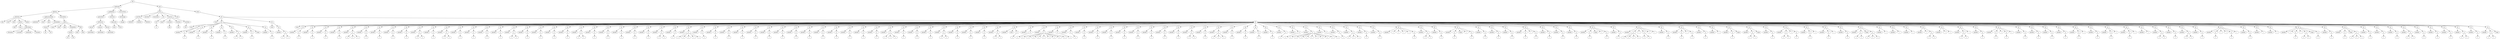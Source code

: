 digraph Tree {
	"t0" [label = "TEI"];
	"t1" [label = "teiHeader"];
	"t2" [label = "fileDesc"];
	"t3" [label = "titleStmt"];
	"t4" [label = "title"];
	"t5" [label = "title"];
	"t6" [label = "title"];
	"t7" [label = "author"];
	"t8" [label = "idno"];
	"t9" [label = "idno"];
	"t10" [label = "persName"];
	"t11" [label = "forename"];
	"t12" [label = "surname"];
	"t13" [label = "nameLink"];
	"t14" [label = "surname"];
	"t15" [label = "editor"];
	"t16" [label = "publicationStmt"];
	"t17" [label = "publisher"];
	"t18" [label = "idno"];
	"t19" [label = "idno"];
	"t20" [label = "availability"];
	"t21" [label = "licence"];
	"t22" [label = "ab"];
	"t23" [label = "ref"];
	"t24" [label = "sourceDesc"];
	"t25" [label = "bibl"];
	"t26" [label = "name"];
	"t27" [label = "idno"];
	"t28" [label = "idno"];
	"t29" [label = "availability"];
	"t30" [label = "licence"];
	"t31" [label = "ab"];
	"t32" [label = "ref"];
	"t33" [label = "bibl"];
	"t34" [label = "date"];
	"t35" [label = "idno"];
	"t36" [label = "profileDesc"];
	"t37" [label = "particDesc"];
	"t38" [label = "listPerson"];
	"t39" [label = "person"];
	"t40" [label = "persName"];
	"t41" [label = "person"];
	"t42" [label = "persName"];
	"t43" [label = "person"];
	"t44" [label = "persName"];
	"t45" [label = "textClass"];
	"t46" [label = "keywords"];
	"t47" [label = "term"];
	"t48" [label = "term"];
	"t49" [label = "revisionDesc"];
	"t50" [label = "listChange"];
	"t51" [label = "change"];
	"t52" [label = "text"];
	"t53" [label = "front"];
	"t54" [label = "docTitle"];
	"t55" [label = "titlePart"];
	"t56" [label = "titlePart"];
	"t57" [label = "titlePart"];
	"t58" [label = "docDate"];
	"t59" [label = "docAuthor"];
	"t60" [label = "div"];
	"t61" [label = "div"];
	"t62" [label = "p"];
	"t63" [label = "castList"];
	"t64" [label = "head"];
	"t65" [label = "castItem"];
	"t66" [label = "role"];
	"t67" [label = "castItem"];
	"t68" [label = "role"];
	"t69" [label = "castItem"];
	"t70" [label = "role"];
	"t71" [label = "note"];
	"t72" [label = "body"];
	"t73" [label = "div"];
	"t74" [label = "head"];
	"t75" [label = "div"];
	"t76" [label = "head"];
	"t77" [label = "sp"];
	"t78" [label = "speaker"];
	"t79" [label = "p"];
	"t80" [label = "s"];
	"t81" [label = "sp"];
	"t82" [label = "speaker"];
	"t83" [label = "p"];
	"t84" [label = "s"];
	"t85" [label = "sp"];
	"t86" [label = "speaker"];
	"t87" [label = "p"];
	"t88" [label = "s"];
	"t89" [label = "sp"];
	"t90" [label = "speaker"];
	"t91" [label = "p"];
	"t92" [label = "s"];
	"t93" [label = "sp"];
	"t94" [label = "speaker"];
	"t95" [label = "p"];
	"t96" [label = "s"];
	"t97" [label = "s"];
	"t98" [label = "sp"];
	"t99" [label = "speaker"];
	"t100" [label = "p"];
	"t101" [label = "s"];
	"t102" [label = "stage"];
	"t103" [label = "sp"];
	"t104" [label = "speaker"];
	"t105" [label = "p"];
	"t106" [label = "s"];
	"t107" [label = "div"];
	"t108" [label = "head"];
	"t109" [label = "sp"];
	"t110" [label = "speaker"];
	"t111" [label = "p"];
	"t112" [label = "s"];
	"t113" [label = "s"];
	"t114" [label = "div"];
	"t115" [label = "head"];
	"t116" [label = "sp"];
	"t117" [label = "speaker"];
	"t118" [label = "p"];
	"t119" [label = "s"];
	"t120" [label = "sp"];
	"t121" [label = "speaker"];
	"t122" [label = "p"];
	"t123" [label = "s"];
	"t124" [label = "sp"];
	"t125" [label = "speaker"];
	"t126" [label = "p"];
	"t127" [label = "s"];
	"t128" [label = "sp"];
	"t129" [label = "speaker"];
	"t130" [label = "p"];
	"t131" [label = "s"];
	"t132" [label = "sp"];
	"t133" [label = "speaker"];
	"t134" [label = "p"];
	"t135" [label = "s"];
	"t136" [label = "s"];
	"t137" [label = "s"];
	"t138" [label = "sp"];
	"t139" [label = "speaker"];
	"t140" [label = "p"];
	"t141" [label = "s"];
	"t142" [label = "sp"];
	"t143" [label = "speaker"];
	"t144" [label = "p"];
	"t145" [label = "s"];
	"t146" [label = "sp"];
	"t147" [label = "speaker"];
	"t148" [label = "p"];
	"t149" [label = "s"];
	"t150" [label = "sp"];
	"t151" [label = "speaker"];
	"t152" [label = "p"];
	"t153" [label = "s"];
	"t154" [label = "sp"];
	"t155" [label = "speaker"];
	"t156" [label = "p"];
	"t157" [label = "s"];
	"t158" [label = "s"];
	"t159" [label = "sp"];
	"t160" [label = "speaker"];
	"t161" [label = "p"];
	"t162" [label = "s"];
	"t163" [label = "sp"];
	"t164" [label = "speaker"];
	"t165" [label = "p"];
	"t166" [label = "s"];
	"t167" [label = "s"];
	"t168" [label = "sp"];
	"t169" [label = "speaker"];
	"t170" [label = "p"];
	"t171" [label = "s"];
	"t172" [label = "sp"];
	"t173" [label = "speaker"];
	"t174" [label = "p"];
	"t175" [label = "s"];
	"t176" [label = "sp"];
	"t177" [label = "speaker"];
	"t178" [label = "p"];
	"t179" [label = "s"];
	"t180" [label = "sp"];
	"t181" [label = "speaker"];
	"t182" [label = "p"];
	"t183" [label = "s"];
	"t184" [label = "sp"];
	"t185" [label = "speaker"];
	"t186" [label = "p"];
	"t187" [label = "s"];
	"t188" [label = "s"];
	"t189" [label = "sp"];
	"t190" [label = "speaker"];
	"t191" [label = "p"];
	"t192" [label = "s"];
	"t193" [label = "sp"];
	"t194" [label = "speaker"];
	"t195" [label = "p"];
	"t196" [label = "s"];
	"t197" [label = "sp"];
	"t198" [label = "speaker"];
	"t199" [label = "p"];
	"t200" [label = "s"];
	"t201" [label = "sp"];
	"t202" [label = "speaker"];
	"t203" [label = "p"];
	"t204" [label = "s"];
	"t205" [label = "sp"];
	"t206" [label = "speaker"];
	"t207" [label = "p"];
	"t208" [label = "s"];
	"t209" [label = "s"];
	"t210" [label = "sp"];
	"t211" [label = "speaker"];
	"t212" [label = "p"];
	"t213" [label = "s"];
	"t214" [label = "sp"];
	"t215" [label = "speaker"];
	"t216" [label = "p"];
	"t217" [label = "s"];
	"t218" [label = "sp"];
	"t219" [label = "speaker"];
	"t220" [label = "p"];
	"t221" [label = "s"];
	"t222" [label = "sp"];
	"t223" [label = "speaker"];
	"t224" [label = "p"];
	"t225" [label = "s"];
	"t226" [label = "sp"];
	"t227" [label = "speaker"];
	"t228" [label = "p"];
	"t229" [label = "s"];
	"t230" [label = "sp"];
	"t231" [label = "speaker"];
	"t232" [label = "p"];
	"t233" [label = "s"];
	"t234" [label = "s"];
	"t235" [label = "sp"];
	"t236" [label = "speaker"];
	"t237" [label = "p"];
	"t238" [label = "s"];
	"t239" [label = "sp"];
	"t240" [label = "speaker"];
	"t241" [label = "p"];
	"t242" [label = "s"];
	"t243" [label = "s"];
	"t244" [label = "s"];
	"t245" [label = "s"];
	"t246" [label = "s"];
	"t247" [label = "sp"];
	"t248" [label = "speaker"];
	"t249" [label = "p"];
	"t250" [label = "s"];
	"t251" [label = "sp"];
	"t252" [label = "speaker"];
	"t253" [label = "p"];
	"t254" [label = "s"];
	"t255" [label = "sp"];
	"t256" [label = "speaker"];
	"t257" [label = "p"];
	"t258" [label = "s"];
	"t259" [label = "sp"];
	"t260" [label = "speaker"];
	"t261" [label = "p"];
	"t262" [label = "s"];
	"t263" [label = "sp"];
	"t264" [label = "speaker"];
	"t265" [label = "p"];
	"t266" [label = "s"];
	"t267" [label = "sp"];
	"t268" [label = "speaker"];
	"t269" [label = "p"];
	"t270" [label = "s"];
	"t271" [label = "sp"];
	"t272" [label = "speaker"];
	"t273" [label = "p"];
	"t274" [label = "s"];
	"t275" [label = "sp"];
	"t276" [label = "speaker"];
	"t277" [label = "p"];
	"t278" [label = "s"];
	"t279" [label = "sp"];
	"t280" [label = "speaker"];
	"t281" [label = "p"];
	"t282" [label = "s"];
	"t283" [label = "sp"];
	"t284" [label = "speaker"];
	"t285" [label = "p"];
	"t286" [label = "s"];
	"t287" [label = "sp"];
	"t288" [label = "speaker"];
	"t289" [label = "p"];
	"t290" [label = "s"];
	"t291" [label = "sp"];
	"t292" [label = "speaker"];
	"t293" [label = "p"];
	"t294" [label = "s"];
	"t295" [label = "sp"];
	"t296" [label = "speaker"];
	"t297" [label = "p"];
	"t298" [label = "s"];
	"t299" [label = "sp"];
	"t300" [label = "speaker"];
	"t301" [label = "p"];
	"t302" [label = "s"];
	"t303" [label = "sp"];
	"t304" [label = "speaker"];
	"t305" [label = "p"];
	"t306" [label = "s"];
	"t307" [label = "s"];
	"t308" [label = "s"];
	"t309" [label = "sp"];
	"t310" [label = "speaker"];
	"t311" [label = "p"];
	"t312" [label = "s"];
	"t313" [label = "sp"];
	"t314" [label = "speaker"];
	"t315" [label = "p"];
	"t316" [label = "s"];
	"t317" [label = "sp"];
	"t318" [label = "speaker"];
	"t319" [label = "p"];
	"t320" [label = "s"];
	"t321" [label = "sp"];
	"t322" [label = "speaker"];
	"t323" [label = "p"];
	"t324" [label = "s"];
	"t325" [label = "s"];
	"t326" [label = "sp"];
	"t327" [label = "speaker"];
	"t328" [label = "p"];
	"t329" [label = "s"];
	"t330" [label = "sp"];
	"t331" [label = "speaker"];
	"t332" [label = "p"];
	"t333" [label = "s"];
	"t334" [label = "sp"];
	"t335" [label = "speaker"];
	"t336" [label = "p"];
	"t337" [label = "s"];
	"t338" [label = "sp"];
	"t339" [label = "speaker"];
	"t340" [label = "p"];
	"t341" [label = "s"];
	"t342" [label = "s"];
	"t343" [label = "sp"];
	"t344" [label = "speaker"];
	"t345" [label = "note"];
	"t346" [label = "p"];
	"t347" [label = "s"];
	"t348" [label = "sp"];
	"t349" [label = "speaker"];
	"t350" [label = "p"];
	"t351" [label = "s"];
	"t352" [label = "sp"];
	"t353" [label = "speaker"];
	"t354" [label = "p"];
	"t355" [label = "s"];
	"t356" [label = "s"];
	"t357" [label = "s"];
	"t358" [label = "s"];
	"t359" [label = "s"];
	"t360" [label = "s"];
	"t361" [label = "s"];
	"t362" [label = "s"];
	"t363" [label = "s"];
	"t364" [label = "sp"];
	"t365" [label = "speaker"];
	"t366" [label = "p"];
	"t367" [label = "s"];
	"t368" [label = "sp"];
	"t369" [label = "speaker"];
	"t370" [label = "p"];
	"t371" [label = "s"];
	"t372" [label = "sp"];
	"t373" [label = "speaker"];
	"t374" [label = "p"];
	"t375" [label = "s"];
	"t376" [label = "sp"];
	"t377" [label = "speaker"];
	"t378" [label = "p"];
	"t379" [label = "s"];
	"t380" [label = "sp"];
	"t381" [label = "speaker"];
	"t382" [label = "p"];
	"t383" [label = "s"];
	"t384" [label = "sp"];
	"t385" [label = "speaker"];
	"t386" [label = "p"];
	"t387" [label = "s"];
	"t388" [label = "sp"];
	"t389" [label = "speaker"];
	"t390" [label = "p"];
	"t391" [label = "s"];
	"t392" [label = "sp"];
	"t393" [label = "speaker"];
	"t394" [label = "p"];
	"t395" [label = "s"];
	"t396" [label = "sp"];
	"t397" [label = "speaker"];
	"t398" [label = "p"];
	"t399" [label = "s"];
	"t400" [label = "sp"];
	"t401" [label = "speaker"];
	"t402" [label = "p"];
	"t403" [label = "s"];
	"t404" [label = "sp"];
	"t405" [label = "speaker"];
	"t406" [label = "p"];
	"t407" [label = "s"];
	"t408" [label = "s"];
	"t409" [label = "sp"];
	"t410" [label = "speaker"];
	"t411" [label = "p"];
	"t412" [label = "s"];
	"t413" [label = "sp"];
	"t414" [label = "speaker"];
	"t415" [label = "p"];
	"t416" [label = "s"];
	"t417" [label = "s"];
	"t418" [label = "s"];
	"t419" [label = "sp"];
	"t420" [label = "speaker"];
	"t421" [label = "p"];
	"t422" [label = "s"];
	"t423" [label = "sp"];
	"t424" [label = "speaker"];
	"t425" [label = "p"];
	"t426" [label = "s"];
	"t427" [label = "sp"];
	"t428" [label = "speaker"];
	"t429" [label = "p"];
	"t430" [label = "s"];
	"t431" [label = "sp"];
	"t432" [label = "speaker"];
	"t433" [label = "p"];
	"t434" [label = "s"];
	"t435" [label = "sp"];
	"t436" [label = "speaker"];
	"t437" [label = "p"];
	"t438" [label = "s"];
	"t439" [label = "sp"];
	"t440" [label = "speaker"];
	"t441" [label = "p"];
	"t442" [label = "s"];
	"t443" [label = "sp"];
	"t444" [label = "speaker"];
	"t445" [label = "p"];
	"t446" [label = "s"];
	"t447" [label = "s"];
	"t448" [label = "s"];
	"t449" [label = "s"];
	"t450" [label = "s"];
	"t451" [label = "s"];
	"t452" [label = "s"];
	"t453" [label = "s"];
	"t454" [label = "s"];
	"t455" [label = "sp"];
	"t456" [label = "speaker"];
	"t457" [label = "p"];
	"t458" [label = "s"];
	"t459" [label = "sp"];
	"t460" [label = "speaker"];
	"t461" [label = "p"];
	"t462" [label = "s"];
	"t463" [label = "sp"];
	"t464" [label = "speaker"];
	"t465" [label = "p"];
	"t466" [label = "s"];
	"t467" [label = "s"];
	"t468" [label = "s"];
	"t469" [label = "sp"];
	"t470" [label = "speaker"];
	"t471" [label = "p"];
	"t472" [label = "s"];
	"t473" [label = "sp"];
	"t474" [label = "speaker"];
	"t475" [label = "p"];
	"t476" [label = "s"];
	"t477" [label = "sp"];
	"t478" [label = "speaker"];
	"t479" [label = "l"];
	"t480" [label = "l"];
	"t481" [label = "l"];
	"t482" [label = "l"];
	"t483" [label = "p"];
	"t484" [label = "s"];
	"t485" [label = "sp"];
	"t486" [label = "speaker"];
	"t487" [label = "p"];
	"t488" [label = "s"];
	"t489" [label = "s"];
	"t490" [label = "sp"];
	"t491" [label = "speaker"];
	"t492" [label = "p"];
	"t493" [label = "s"];
	"t494" [label = "sp"];
	"t495" [label = "speaker"];
	"t496" [label = "p"];
	"t497" [label = "s"];
	"t498" [label = "stage"];
	"t499" [label = "l"];
	"t500" [label = "p"];
	"t501" [label = "s"];
	"t502" [label = "sp"];
	"t503" [label = "speaker"];
	"t504" [label = "p"];
	"t505" [label = "s"];
	"t506" [label = "sp"];
	"t507" [label = "speaker"];
	"t508" [label = "p"];
	"t509" [label = "s"];
	"t510" [label = "sp"];
	"t511" [label = "speaker"];
	"t512" [label = "p"];
	"t513" [label = "s"];
	"t514" [label = "sp"];
	"t515" [label = "speaker"];
	"t516" [label = "p"];
	"t517" [label = "s"];
	"t518" [label = "l"];
	"t519" [label = "p"];
	"t520" [label = "s"];
	"t521" [label = "sp"];
	"t522" [label = "speaker"];
	"t523" [label = "p"];
	"t524" [label = "s"];
	"t525" [label = "sp"];
	"t526" [label = "speaker"];
	"t527" [label = "p"];
	"t528" [label = "s"];
	"t529" [label = "sp"];
	"t530" [label = "speaker"];
	"t531" [label = "p"];
	"t532" [label = "s"];
	"t533" [label = "sp"];
	"t534" [label = "speaker"];
	"t535" [label = "p"];
	"t536" [label = "s"];
	"t537" [label = "stage"];
	"t538" [label = "l"];
	"t539" [label = "p"];
	"t540" [label = "s"];
	"t541" [label = "sp"];
	"t542" [label = "speaker"];
	"t543" [label = "p"];
	"t544" [label = "s"];
	"t545" [label = "sp"];
	"t546" [label = "speaker"];
	"t547" [label = "p"];
	"t548" [label = "s"];
	"t549" [label = "s"];
	"t550" [label = "s"];
	"t551" [label = "s"];
	"t552" [label = "l"];
	"t553" [label = "p"];
	"t554" [label = "s"];
	"t555" [label = "s"];
	"t556" [label = "l"];
	"t557" [label = "l"];
	"t558" [label = "sp"];
	"t559" [label = "speaker"];
	"t560" [label = "p"];
	"t561" [label = "s"];
	"t562" [label = "sp"];
	"t563" [label = "speaker"];
	"t564" [label = "p"];
	"t565" [label = "s"];
	"t566" [label = "l"];
	"t567" [label = "p"];
	"t568" [label = "s"];
	"t569" [label = "sp"];
	"t570" [label = "speaker"];
	"t571" [label = "p"];
	"t572" [label = "s"];
	"t573" [label = "sp"];
	"t574" [label = "speaker"];
	"t575" [label = "l"];
	"t576" [label = "sp"];
	"t577" [label = "speaker"];
	"t578" [label = "p"];
	"t579" [label = "s"];
	"t580" [label = "stage"];
	"t581" [label = "sp"];
	"t582" [label = "speaker"];
	"t583" [label = "p"];
	"t584" [label = "s"];
	"t585" [label = "s"];
	"t586" [label = "stage"];
	"t587" [label = "sp"];
	"t588" [label = "speaker"];
	"t589" [label = "p"];
	"t590" [label = "s"];
	"t591" [label = "sp"];
	"t592" [label = "speaker"];
	"t593" [label = "p"];
	"t594" [label = "s"];
	"t595" [label = "s"];
	"t596" [label = "l"];
	"t597" [label = "p"];
	"t598" [label = "s"];
	"t599" [label = "sp"];
	"t600" [label = "speaker"];
	"t601" [label = "p"];
	"t602" [label = "s"];
	"t603" [label = "l"];
	"t604" [label = "sp"];
	"t605" [label = "speaker"];
	"t606" [label = "p"];
	"t607" [label = "s"];
	"t608" [label = "l"];
	"t609" [label = "sp"];
	"t610" [label = "speaker"];
	"t611" [label = "p"];
	"t612" [label = "s"];
	"t613" [label = "sp"];
	"t614" [label = "speaker"];
	"t615" [label = "p"];
	"t616" [label = "s"];
	"t617" [label = "s"];
	"t618" [label = "stage"];
	"t619" [label = "p"];
	"t620" [label = "s"];
	"t621" [label = "s"];
	"t622" [label = "s"];
	"t623" [label = "sp"];
	"t624" [label = "speaker"];
	"t625" [label = "l"];
	"t626" [label = "sp"];
	"t627" [label = "speaker"];
	"t628" [label = "l"];
	"t629" [label = "sp"];
	"t630" [label = "speaker"];
	"t631" [label = "l"];
	"t632" [label = "sp"];
	"t633" [label = "speaker"];
	"t634" [label = "l"];
	"t635" [label = "p"];
	"t636" [label = "s"];
	"t637" [label = "s"];
	"t638" [label = "sp"];
	"t639" [label = "speaker"];
	"t640" [label = "l"];
	"t641" [label = "l"];
	"t642" [label = "sp"];
	"t643" [label = "speaker"];
	"t644" [label = "p"];
	"t645" [label = "s"];
	"t646" [label = "s"];
	"t647" [label = "l"];
	"t648" [label = "sp"];
	"t649" [label = "speaker"];
	"t650" [label = "p"];
	"t651" [label = "s"];
	"t652" [label = "sp"];
	"t653" [label = "speaker"];
	"t654" [label = "p"];
	"t655" [label = "s"];
	"t656" [label = "l"];
	"t657" [label = "p"];
	"t658" [label = "s"];
	"t659" [label = "l"];
	"t660" [label = "sp"];
	"t661" [label = "speaker"];
	"t662" [label = "p"];
	"t663" [label = "s"];
	"t664" [label = "sp"];
	"t665" [label = "speaker"];
	"t666" [label = "p"];
	"t667" [label = "s"];
	"t668" [label = "sp"];
	"t669" [label = "speaker"];
	"t670" [label = "p"];
	"t671" [label = "s"];
	"t672" [label = "sp"];
	"t673" [label = "speaker"];
	"t674" [label = "p"];
	"t675" [label = "s"];
	"t676" [label = "sp"];
	"t677" [label = "speaker"];
	"t678" [label = "p"];
	"t679" [label = "s"];
	"t680" [label = "l"];
	"t681" [label = "sp"];
	"t682" [label = "speaker"];
	"t683" [label = "p"];
	"t684" [label = "s"];
	"t685" [label = "sp"];
	"t686" [label = "speaker"];
	"t687" [label = "p"];
	"t688" [label = "s"];
	"t689" [label = "l"];
	"t690" [label = "sp"];
	"t691" [label = "speaker"];
	"t692" [label = "p"];
	"t693" [label = "s"];
	"t694" [label = "l"];
	"t695" [label = "sp"];
	"t696" [label = "speaker"];
	"t697" [label = "l"];
	"t698" [label = "sp"];
	"t699" [label = "speaker"];
	"t700" [label = "p"];
	"t701" [label = "s"];
	"t702" [label = "s"];
	"t703" [label = "sp"];
	"t704" [label = "speaker"];
	"t705" [label = "p"];
	"t706" [label = "s"];
	"t707" [label = "sp"];
	"t708" [label = "speaker"];
	"t709" [label = "p"];
	"t710" [label = "s"];
	"t711" [label = "s"];
	"t712" [label = "sp"];
	"t713" [label = "speaker"];
	"t714" [label = "p"];
	"t715" [label = "s"];
	"t716" [label = "sp"];
	"t717" [label = "speaker"];
	"t718" [label = "p"];
	"t719" [label = "s"];
	"t720" [label = "l"];
	"t721" [label = "l"];
	"t722" [label = "p"];
	"t723" [label = "s"];
	"t724" [label = "l"];
	"t725" [label = "sp"];
	"t726" [label = "speaker"];
	"t727" [label = "p"];
	"t728" [label = "s"];
	"t729" [label = "sp"];
	"t730" [label = "speaker"];
	"t731" [label = "l"];
	"t732" [label = "sp"];
	"t733" [label = "speaker"];
	"t734" [label = "l"];
	"t735" [label = "sp"];
	"t736" [label = "speaker"];
	"t737" [label = "l"];
	"t738" [label = "p"];
	"t739" [label = "s"];
	"t740" [label = "l"];
	"t741" [label = "p"];
	"t742" [label = "s"];
	"t743" [label = "s"];
	"t744" [label = "stage"];
	"t745" [label = "p"];
	"t746" [label = "s"];
	"t747" [label = "sp"];
	"t748" [label = "speaker"];
	"t749" [label = "p"];
	"t750" [label = "s"];
	"t751" [label = "sp"];
	"t752" [label = "speaker"];
	"t753" [label = "p"];
	"t754" [label = "s"];
	"t755" [label = "stage"];
	"t756" [label = "p"];
	"t757" [label = "s"];
	"t758" [label = "s"];
	"t759" [label = "s"];
	"t760" [label = "sp"];
	"t761" [label = "speaker"];
	"t762" [label = "p"];
	"t763" [label = "s"];
	"t764" [label = "sp"];
	"t765" [label = "speaker"];
	"t766" [label = "p"];
	"t767" [label = "s"];
	"t768" [label = "sp"];
	"t769" [label = "speaker"];
	"t770" [label = "p"];
	"t771" [label = "s"];
	"t772" [label = "sp"];
	"t773" [label = "speaker"];
	"t774" [label = "p"];
	"t775" [label = "s"];
	"t776" [label = "s"];
	"t777" [label = "sp"];
	"t778" [label = "speaker"];
	"t779" [label = "p"];
	"t780" [label = "s"];
	"t781" [label = "sp"];
	"t782" [label = "speaker"];
	"t783" [label = "p"];
	"t784" [label = "s"];
	"t785" [label = "sp"];
	"t786" [label = "speaker"];
	"t787" [label = "p"];
	"t788" [label = "s"];
	"t789" [label = "sp"];
	"t790" [label = "speaker"];
	"t791" [label = "p"];
	"t792" [label = "s"];
	"t793" [label = "s"];
	"t794" [label = "sp"];
	"t795" [label = "speaker"];
	"t796" [label = "p"];
	"t797" [label = "s"];
	"t798" [label = "sp"];
	"t799" [label = "speaker"];
	"t800" [label = "p"];
	"t801" [label = "s"];
	"t802" [label = "s"];
	"t803" [label = "stage"];
	"t0" -> "t1";
	"t1" -> "t2";
	"t2" -> "t3";
	"t3" -> "t4";
	"t3" -> "t5";
	"t3" -> "t6";
	"t3" -> "t7";
	"t7" -> "t8";
	"t7" -> "t9";
	"t7" -> "t10";
	"t10" -> "t11";
	"t10" -> "t12";
	"t10" -> "t13";
	"t10" -> "t14";
	"t3" -> "t15";
	"t2" -> "t16";
	"t16" -> "t17";
	"t16" -> "t18";
	"t16" -> "t19";
	"t16" -> "t20";
	"t20" -> "t21";
	"t21" -> "t22";
	"t21" -> "t23";
	"t2" -> "t24";
	"t24" -> "t25";
	"t25" -> "t26";
	"t25" -> "t27";
	"t25" -> "t28";
	"t25" -> "t29";
	"t29" -> "t30";
	"t30" -> "t31";
	"t30" -> "t32";
	"t25" -> "t33";
	"t33" -> "t34";
	"t33" -> "t35";
	"t1" -> "t36";
	"t36" -> "t37";
	"t37" -> "t38";
	"t38" -> "t39";
	"t39" -> "t40";
	"t38" -> "t41";
	"t41" -> "t42";
	"t38" -> "t43";
	"t43" -> "t44";
	"t36" -> "t45";
	"t45" -> "t46";
	"t46" -> "t47";
	"t46" -> "t48";
	"t1" -> "t49";
	"t49" -> "t50";
	"t50" -> "t51";
	"t0" -> "t52";
	"t52" -> "t53";
	"t53" -> "t54";
	"t54" -> "t55";
	"t54" -> "t56";
	"t54" -> "t57";
	"t53" -> "t58";
	"t53" -> "t59";
	"t53" -> "t60";
	"t60" -> "t61";
	"t61" -> "t62";
	"t53" -> "t63";
	"t63" -> "t64";
	"t63" -> "t65";
	"t65" -> "t66";
	"t63" -> "t67";
	"t67" -> "t68";
	"t63" -> "t69";
	"t69" -> "t70";
	"t53" -> "t71";
	"t52" -> "t72";
	"t72" -> "t73";
	"t73" -> "t74";
	"t73" -> "t75";
	"t75" -> "t76";
	"t75" -> "t77";
	"t77" -> "t78";
	"t77" -> "t79";
	"t79" -> "t80";
	"t75" -> "t81";
	"t81" -> "t82";
	"t81" -> "t83";
	"t83" -> "t84";
	"t75" -> "t85";
	"t85" -> "t86";
	"t85" -> "t87";
	"t87" -> "t88";
	"t75" -> "t89";
	"t89" -> "t90";
	"t89" -> "t91";
	"t91" -> "t92";
	"t75" -> "t93";
	"t93" -> "t94";
	"t93" -> "t95";
	"t95" -> "t96";
	"t95" -> "t97";
	"t75" -> "t98";
	"t98" -> "t99";
	"t98" -> "t100";
	"t100" -> "t101";
	"t98" -> "t102";
	"t75" -> "t103";
	"t103" -> "t104";
	"t103" -> "t105";
	"t105" -> "t106";
	"t73" -> "t107";
	"t107" -> "t108";
	"t107" -> "t109";
	"t109" -> "t110";
	"t109" -> "t111";
	"t111" -> "t112";
	"t111" -> "t113";
	"t73" -> "t114";
	"t114" -> "t115";
	"t114" -> "t116";
	"t116" -> "t117";
	"t116" -> "t118";
	"t118" -> "t119";
	"t114" -> "t120";
	"t120" -> "t121";
	"t120" -> "t122";
	"t122" -> "t123";
	"t114" -> "t124";
	"t124" -> "t125";
	"t124" -> "t126";
	"t126" -> "t127";
	"t114" -> "t128";
	"t128" -> "t129";
	"t128" -> "t130";
	"t130" -> "t131";
	"t114" -> "t132";
	"t132" -> "t133";
	"t132" -> "t134";
	"t134" -> "t135";
	"t134" -> "t136";
	"t134" -> "t137";
	"t114" -> "t138";
	"t138" -> "t139";
	"t138" -> "t140";
	"t140" -> "t141";
	"t114" -> "t142";
	"t142" -> "t143";
	"t142" -> "t144";
	"t144" -> "t145";
	"t114" -> "t146";
	"t146" -> "t147";
	"t146" -> "t148";
	"t148" -> "t149";
	"t114" -> "t150";
	"t150" -> "t151";
	"t150" -> "t152";
	"t152" -> "t153";
	"t114" -> "t154";
	"t154" -> "t155";
	"t154" -> "t156";
	"t156" -> "t157";
	"t156" -> "t158";
	"t114" -> "t159";
	"t159" -> "t160";
	"t159" -> "t161";
	"t161" -> "t162";
	"t114" -> "t163";
	"t163" -> "t164";
	"t163" -> "t165";
	"t165" -> "t166";
	"t165" -> "t167";
	"t114" -> "t168";
	"t168" -> "t169";
	"t168" -> "t170";
	"t170" -> "t171";
	"t114" -> "t172";
	"t172" -> "t173";
	"t172" -> "t174";
	"t174" -> "t175";
	"t114" -> "t176";
	"t176" -> "t177";
	"t176" -> "t178";
	"t178" -> "t179";
	"t114" -> "t180";
	"t180" -> "t181";
	"t180" -> "t182";
	"t182" -> "t183";
	"t114" -> "t184";
	"t184" -> "t185";
	"t184" -> "t186";
	"t186" -> "t187";
	"t186" -> "t188";
	"t114" -> "t189";
	"t189" -> "t190";
	"t189" -> "t191";
	"t191" -> "t192";
	"t114" -> "t193";
	"t193" -> "t194";
	"t193" -> "t195";
	"t195" -> "t196";
	"t114" -> "t197";
	"t197" -> "t198";
	"t197" -> "t199";
	"t199" -> "t200";
	"t114" -> "t201";
	"t201" -> "t202";
	"t201" -> "t203";
	"t203" -> "t204";
	"t114" -> "t205";
	"t205" -> "t206";
	"t205" -> "t207";
	"t207" -> "t208";
	"t207" -> "t209";
	"t114" -> "t210";
	"t210" -> "t211";
	"t210" -> "t212";
	"t212" -> "t213";
	"t114" -> "t214";
	"t214" -> "t215";
	"t214" -> "t216";
	"t216" -> "t217";
	"t114" -> "t218";
	"t218" -> "t219";
	"t218" -> "t220";
	"t220" -> "t221";
	"t114" -> "t222";
	"t222" -> "t223";
	"t222" -> "t224";
	"t224" -> "t225";
	"t114" -> "t226";
	"t226" -> "t227";
	"t226" -> "t228";
	"t228" -> "t229";
	"t114" -> "t230";
	"t230" -> "t231";
	"t230" -> "t232";
	"t232" -> "t233";
	"t232" -> "t234";
	"t114" -> "t235";
	"t235" -> "t236";
	"t235" -> "t237";
	"t237" -> "t238";
	"t114" -> "t239";
	"t239" -> "t240";
	"t239" -> "t241";
	"t241" -> "t242";
	"t241" -> "t243";
	"t241" -> "t244";
	"t241" -> "t245";
	"t241" -> "t246";
	"t114" -> "t247";
	"t247" -> "t248";
	"t247" -> "t249";
	"t249" -> "t250";
	"t114" -> "t251";
	"t251" -> "t252";
	"t251" -> "t253";
	"t253" -> "t254";
	"t114" -> "t255";
	"t255" -> "t256";
	"t255" -> "t257";
	"t257" -> "t258";
	"t114" -> "t259";
	"t259" -> "t260";
	"t259" -> "t261";
	"t261" -> "t262";
	"t114" -> "t263";
	"t263" -> "t264";
	"t263" -> "t265";
	"t265" -> "t266";
	"t114" -> "t267";
	"t267" -> "t268";
	"t267" -> "t269";
	"t269" -> "t270";
	"t114" -> "t271";
	"t271" -> "t272";
	"t271" -> "t273";
	"t273" -> "t274";
	"t114" -> "t275";
	"t275" -> "t276";
	"t275" -> "t277";
	"t277" -> "t278";
	"t114" -> "t279";
	"t279" -> "t280";
	"t279" -> "t281";
	"t281" -> "t282";
	"t114" -> "t283";
	"t283" -> "t284";
	"t283" -> "t285";
	"t285" -> "t286";
	"t114" -> "t287";
	"t287" -> "t288";
	"t287" -> "t289";
	"t289" -> "t290";
	"t114" -> "t291";
	"t291" -> "t292";
	"t291" -> "t293";
	"t293" -> "t294";
	"t114" -> "t295";
	"t295" -> "t296";
	"t295" -> "t297";
	"t297" -> "t298";
	"t114" -> "t299";
	"t299" -> "t300";
	"t299" -> "t301";
	"t301" -> "t302";
	"t114" -> "t303";
	"t303" -> "t304";
	"t303" -> "t305";
	"t305" -> "t306";
	"t305" -> "t307";
	"t305" -> "t308";
	"t114" -> "t309";
	"t309" -> "t310";
	"t309" -> "t311";
	"t311" -> "t312";
	"t114" -> "t313";
	"t313" -> "t314";
	"t313" -> "t315";
	"t315" -> "t316";
	"t114" -> "t317";
	"t317" -> "t318";
	"t317" -> "t319";
	"t319" -> "t320";
	"t114" -> "t321";
	"t321" -> "t322";
	"t321" -> "t323";
	"t323" -> "t324";
	"t323" -> "t325";
	"t114" -> "t326";
	"t326" -> "t327";
	"t326" -> "t328";
	"t328" -> "t329";
	"t114" -> "t330";
	"t330" -> "t331";
	"t330" -> "t332";
	"t332" -> "t333";
	"t114" -> "t334";
	"t334" -> "t335";
	"t334" -> "t336";
	"t336" -> "t337";
	"t114" -> "t338";
	"t338" -> "t339";
	"t338" -> "t340";
	"t340" -> "t341";
	"t340" -> "t342";
	"t114" -> "t343";
	"t343" -> "t344";
	"t343" -> "t345";
	"t343" -> "t346";
	"t346" -> "t347";
	"t114" -> "t348";
	"t348" -> "t349";
	"t348" -> "t350";
	"t350" -> "t351";
	"t114" -> "t352";
	"t352" -> "t353";
	"t352" -> "t354";
	"t354" -> "t355";
	"t354" -> "t356";
	"t354" -> "t357";
	"t354" -> "t358";
	"t354" -> "t359";
	"t354" -> "t360";
	"t354" -> "t361";
	"t354" -> "t362";
	"t354" -> "t363";
	"t114" -> "t364";
	"t364" -> "t365";
	"t364" -> "t366";
	"t366" -> "t367";
	"t114" -> "t368";
	"t368" -> "t369";
	"t368" -> "t370";
	"t370" -> "t371";
	"t114" -> "t372";
	"t372" -> "t373";
	"t372" -> "t374";
	"t374" -> "t375";
	"t114" -> "t376";
	"t376" -> "t377";
	"t376" -> "t378";
	"t378" -> "t379";
	"t114" -> "t380";
	"t380" -> "t381";
	"t380" -> "t382";
	"t382" -> "t383";
	"t114" -> "t384";
	"t384" -> "t385";
	"t384" -> "t386";
	"t386" -> "t387";
	"t114" -> "t388";
	"t388" -> "t389";
	"t388" -> "t390";
	"t390" -> "t391";
	"t114" -> "t392";
	"t392" -> "t393";
	"t392" -> "t394";
	"t394" -> "t395";
	"t114" -> "t396";
	"t396" -> "t397";
	"t396" -> "t398";
	"t398" -> "t399";
	"t114" -> "t400";
	"t400" -> "t401";
	"t400" -> "t402";
	"t402" -> "t403";
	"t114" -> "t404";
	"t404" -> "t405";
	"t404" -> "t406";
	"t406" -> "t407";
	"t406" -> "t408";
	"t114" -> "t409";
	"t409" -> "t410";
	"t409" -> "t411";
	"t411" -> "t412";
	"t114" -> "t413";
	"t413" -> "t414";
	"t413" -> "t415";
	"t415" -> "t416";
	"t415" -> "t417";
	"t415" -> "t418";
	"t114" -> "t419";
	"t419" -> "t420";
	"t419" -> "t421";
	"t421" -> "t422";
	"t114" -> "t423";
	"t423" -> "t424";
	"t423" -> "t425";
	"t425" -> "t426";
	"t114" -> "t427";
	"t427" -> "t428";
	"t427" -> "t429";
	"t429" -> "t430";
	"t114" -> "t431";
	"t431" -> "t432";
	"t431" -> "t433";
	"t433" -> "t434";
	"t114" -> "t435";
	"t435" -> "t436";
	"t435" -> "t437";
	"t437" -> "t438";
	"t114" -> "t439";
	"t439" -> "t440";
	"t439" -> "t441";
	"t441" -> "t442";
	"t114" -> "t443";
	"t443" -> "t444";
	"t443" -> "t445";
	"t445" -> "t446";
	"t445" -> "t447";
	"t445" -> "t448";
	"t445" -> "t449";
	"t445" -> "t450";
	"t445" -> "t451";
	"t445" -> "t452";
	"t445" -> "t453";
	"t445" -> "t454";
	"t114" -> "t455";
	"t455" -> "t456";
	"t455" -> "t457";
	"t457" -> "t458";
	"t114" -> "t459";
	"t459" -> "t460";
	"t459" -> "t461";
	"t461" -> "t462";
	"t114" -> "t463";
	"t463" -> "t464";
	"t463" -> "t465";
	"t465" -> "t466";
	"t465" -> "t467";
	"t465" -> "t468";
	"t114" -> "t469";
	"t469" -> "t470";
	"t469" -> "t471";
	"t471" -> "t472";
	"t114" -> "t473";
	"t473" -> "t474";
	"t473" -> "t475";
	"t475" -> "t476";
	"t114" -> "t477";
	"t477" -> "t478";
	"t477" -> "t479";
	"t477" -> "t480";
	"t477" -> "t481";
	"t477" -> "t482";
	"t477" -> "t483";
	"t483" -> "t484";
	"t114" -> "t485";
	"t485" -> "t486";
	"t485" -> "t487";
	"t487" -> "t488";
	"t487" -> "t489";
	"t114" -> "t490";
	"t490" -> "t491";
	"t490" -> "t492";
	"t492" -> "t493";
	"t114" -> "t494";
	"t494" -> "t495";
	"t494" -> "t496";
	"t496" -> "t497";
	"t494" -> "t498";
	"t494" -> "t499";
	"t494" -> "t500";
	"t500" -> "t501";
	"t114" -> "t502";
	"t502" -> "t503";
	"t502" -> "t504";
	"t504" -> "t505";
	"t114" -> "t506";
	"t506" -> "t507";
	"t506" -> "t508";
	"t508" -> "t509";
	"t114" -> "t510";
	"t510" -> "t511";
	"t510" -> "t512";
	"t512" -> "t513";
	"t114" -> "t514";
	"t514" -> "t515";
	"t514" -> "t516";
	"t516" -> "t517";
	"t514" -> "t518";
	"t514" -> "t519";
	"t519" -> "t520";
	"t114" -> "t521";
	"t521" -> "t522";
	"t521" -> "t523";
	"t523" -> "t524";
	"t114" -> "t525";
	"t525" -> "t526";
	"t525" -> "t527";
	"t527" -> "t528";
	"t114" -> "t529";
	"t529" -> "t530";
	"t529" -> "t531";
	"t531" -> "t532";
	"t114" -> "t533";
	"t533" -> "t534";
	"t533" -> "t535";
	"t535" -> "t536";
	"t533" -> "t537";
	"t533" -> "t538";
	"t533" -> "t539";
	"t539" -> "t540";
	"t114" -> "t541";
	"t541" -> "t542";
	"t541" -> "t543";
	"t543" -> "t544";
	"t114" -> "t545";
	"t545" -> "t546";
	"t545" -> "t547";
	"t547" -> "t548";
	"t547" -> "t549";
	"t547" -> "t550";
	"t547" -> "t551";
	"t545" -> "t552";
	"t545" -> "t553";
	"t553" -> "t554";
	"t553" -> "t555";
	"t545" -> "t556";
	"t545" -> "t557";
	"t114" -> "t558";
	"t558" -> "t559";
	"t558" -> "t560";
	"t560" -> "t561";
	"t114" -> "t562";
	"t562" -> "t563";
	"t562" -> "t564";
	"t564" -> "t565";
	"t562" -> "t566";
	"t562" -> "t567";
	"t567" -> "t568";
	"t114" -> "t569";
	"t569" -> "t570";
	"t569" -> "t571";
	"t571" -> "t572";
	"t114" -> "t573";
	"t573" -> "t574";
	"t573" -> "t575";
	"t114" -> "t576";
	"t576" -> "t577";
	"t576" -> "t578";
	"t578" -> "t579";
	"t576" -> "t580";
	"t114" -> "t581";
	"t581" -> "t582";
	"t581" -> "t583";
	"t583" -> "t584";
	"t583" -> "t585";
	"t581" -> "t586";
	"t114" -> "t587";
	"t587" -> "t588";
	"t587" -> "t589";
	"t589" -> "t590";
	"t114" -> "t591";
	"t591" -> "t592";
	"t591" -> "t593";
	"t593" -> "t594";
	"t593" -> "t595";
	"t591" -> "t596";
	"t591" -> "t597";
	"t597" -> "t598";
	"t114" -> "t599";
	"t599" -> "t600";
	"t599" -> "t601";
	"t601" -> "t602";
	"t599" -> "t603";
	"t114" -> "t604";
	"t604" -> "t605";
	"t604" -> "t606";
	"t606" -> "t607";
	"t604" -> "t608";
	"t114" -> "t609";
	"t609" -> "t610";
	"t609" -> "t611";
	"t611" -> "t612";
	"t114" -> "t613";
	"t613" -> "t614";
	"t613" -> "t615";
	"t615" -> "t616";
	"t615" -> "t617";
	"t613" -> "t618";
	"t613" -> "t619";
	"t619" -> "t620";
	"t619" -> "t621";
	"t619" -> "t622";
	"t114" -> "t623";
	"t623" -> "t624";
	"t623" -> "t625";
	"t114" -> "t626";
	"t626" -> "t627";
	"t626" -> "t628";
	"t114" -> "t629";
	"t629" -> "t630";
	"t629" -> "t631";
	"t114" -> "t632";
	"t632" -> "t633";
	"t632" -> "t634";
	"t632" -> "t635";
	"t635" -> "t636";
	"t635" -> "t637";
	"t114" -> "t638";
	"t638" -> "t639";
	"t638" -> "t640";
	"t638" -> "t641";
	"t114" -> "t642";
	"t642" -> "t643";
	"t642" -> "t644";
	"t644" -> "t645";
	"t644" -> "t646";
	"t642" -> "t647";
	"t114" -> "t648";
	"t648" -> "t649";
	"t648" -> "t650";
	"t650" -> "t651";
	"t114" -> "t652";
	"t652" -> "t653";
	"t652" -> "t654";
	"t654" -> "t655";
	"t652" -> "t656";
	"t652" -> "t657";
	"t657" -> "t658";
	"t652" -> "t659";
	"t114" -> "t660";
	"t660" -> "t661";
	"t660" -> "t662";
	"t662" -> "t663";
	"t114" -> "t664";
	"t664" -> "t665";
	"t664" -> "t666";
	"t666" -> "t667";
	"t114" -> "t668";
	"t668" -> "t669";
	"t668" -> "t670";
	"t670" -> "t671";
	"t114" -> "t672";
	"t672" -> "t673";
	"t672" -> "t674";
	"t674" -> "t675";
	"t114" -> "t676";
	"t676" -> "t677";
	"t676" -> "t678";
	"t678" -> "t679";
	"t676" -> "t680";
	"t114" -> "t681";
	"t681" -> "t682";
	"t681" -> "t683";
	"t683" -> "t684";
	"t114" -> "t685";
	"t685" -> "t686";
	"t685" -> "t687";
	"t687" -> "t688";
	"t685" -> "t689";
	"t114" -> "t690";
	"t690" -> "t691";
	"t690" -> "t692";
	"t692" -> "t693";
	"t690" -> "t694";
	"t114" -> "t695";
	"t695" -> "t696";
	"t695" -> "t697";
	"t114" -> "t698";
	"t698" -> "t699";
	"t698" -> "t700";
	"t700" -> "t701";
	"t700" -> "t702";
	"t114" -> "t703";
	"t703" -> "t704";
	"t703" -> "t705";
	"t705" -> "t706";
	"t114" -> "t707";
	"t707" -> "t708";
	"t707" -> "t709";
	"t709" -> "t710";
	"t709" -> "t711";
	"t114" -> "t712";
	"t712" -> "t713";
	"t712" -> "t714";
	"t714" -> "t715";
	"t114" -> "t716";
	"t716" -> "t717";
	"t716" -> "t718";
	"t718" -> "t719";
	"t716" -> "t720";
	"t716" -> "t721";
	"t716" -> "t722";
	"t722" -> "t723";
	"t716" -> "t724";
	"t114" -> "t725";
	"t725" -> "t726";
	"t725" -> "t727";
	"t727" -> "t728";
	"t114" -> "t729";
	"t729" -> "t730";
	"t729" -> "t731";
	"t114" -> "t732";
	"t732" -> "t733";
	"t732" -> "t734";
	"t114" -> "t735";
	"t735" -> "t736";
	"t735" -> "t737";
	"t735" -> "t738";
	"t738" -> "t739";
	"t735" -> "t740";
	"t735" -> "t741";
	"t741" -> "t742";
	"t741" -> "t743";
	"t735" -> "t744";
	"t735" -> "t745";
	"t745" -> "t746";
	"t114" -> "t747";
	"t747" -> "t748";
	"t747" -> "t749";
	"t749" -> "t750";
	"t114" -> "t751";
	"t751" -> "t752";
	"t751" -> "t753";
	"t753" -> "t754";
	"t751" -> "t755";
	"t751" -> "t756";
	"t756" -> "t757";
	"t756" -> "t758";
	"t756" -> "t759";
	"t114" -> "t760";
	"t760" -> "t761";
	"t760" -> "t762";
	"t762" -> "t763";
	"t114" -> "t764";
	"t764" -> "t765";
	"t764" -> "t766";
	"t766" -> "t767";
	"t114" -> "t768";
	"t768" -> "t769";
	"t768" -> "t770";
	"t770" -> "t771";
	"t114" -> "t772";
	"t772" -> "t773";
	"t772" -> "t774";
	"t774" -> "t775";
	"t774" -> "t776";
	"t114" -> "t777";
	"t777" -> "t778";
	"t777" -> "t779";
	"t779" -> "t780";
	"t114" -> "t781";
	"t781" -> "t782";
	"t781" -> "t783";
	"t783" -> "t784";
	"t114" -> "t785";
	"t785" -> "t786";
	"t785" -> "t787";
	"t787" -> "t788";
	"t114" -> "t789";
	"t789" -> "t790";
	"t789" -> "t791";
	"t791" -> "t792";
	"t791" -> "t793";
	"t114" -> "t794";
	"t794" -> "t795";
	"t794" -> "t796";
	"t796" -> "t797";
	"t114" -> "t798";
	"t798" -> "t799";
	"t798" -> "t800";
	"t800" -> "t801";
	"t800" -> "t802";
	"t798" -> "t803";
}
